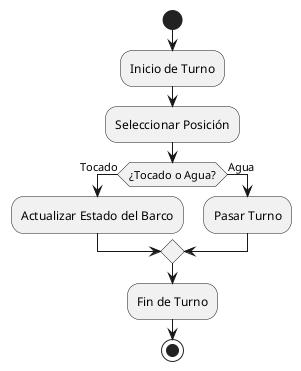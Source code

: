 @startuml
start
:Inicio de Turno;
:Seleccionar Posición;
if (¿Tocado o Agua?) then (Tocado)
    :Actualizar Estado del Barco;
else (Agua)
    :Pasar Turno;
endif
:Fin de Turno;
stop
@enduml